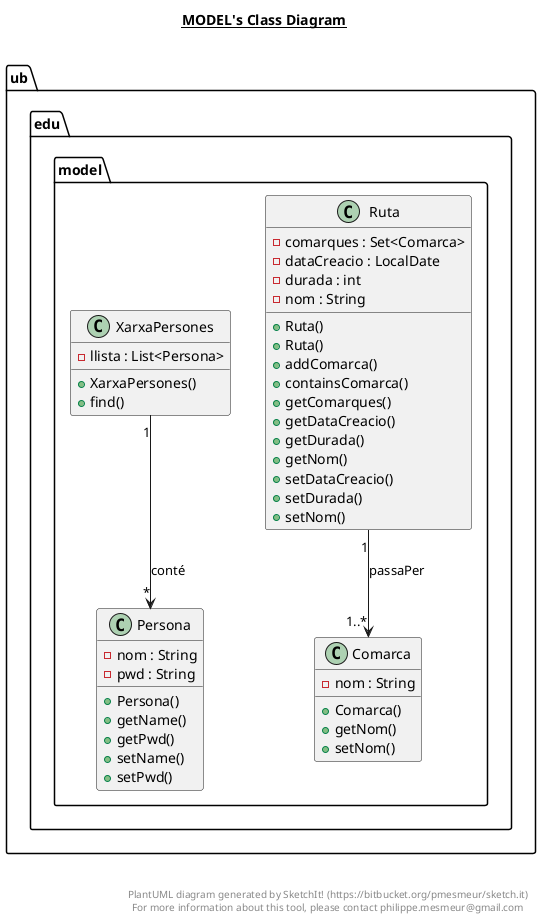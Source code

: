 @startuml

title __MODEL's Class Diagram__\n

  namespace ub.edu.model {
    class ub.edu.model.Comarca {
        - nom : String
        + Comarca()
        + getNom()
        + setNom()
    }
  }
  

  namespace ub.edu.model {
    class ub.edu.model.Persona {
        - nom : String
        - pwd : String
        + Persona()
        + getName()
        + getPwd()
        + setName()
        + setPwd()
    }
  }
  

  namespace ub.edu.model {
    class ub.edu.model.Ruta {
        - comarques : Set<Comarca>
        - dataCreacio : LocalDate
        - durada : int
        - nom : String
        + Ruta()
        + Ruta()
        + addComarca()
        + containsComarca()
        + getComarques()
        + getDataCreacio()
        + getDurada()
        + getNom()
        + setDataCreacio()
        + setDurada()
        + setNom()
    }
  }
  

  namespace ub.edu.model {
    class ub.edu.model.XarxaPersones {
        - llista : List<Persona>
        + XarxaPersones()
        + find()
    }
  }
  

ub.edu.model.XarxaPersones "1" --> "*" ub.edu.model.Persona : conté
ub.edu.model.Ruta "1" --> "1..*" ub.edu.model.Comarca : passaPer
right footer


PlantUML diagram generated by SketchIt! (https://bitbucket.org/pmesmeur/sketch.it)
For more information about this tool, please contact philippe.mesmeur@gmail.com
endfooter

@enduml
